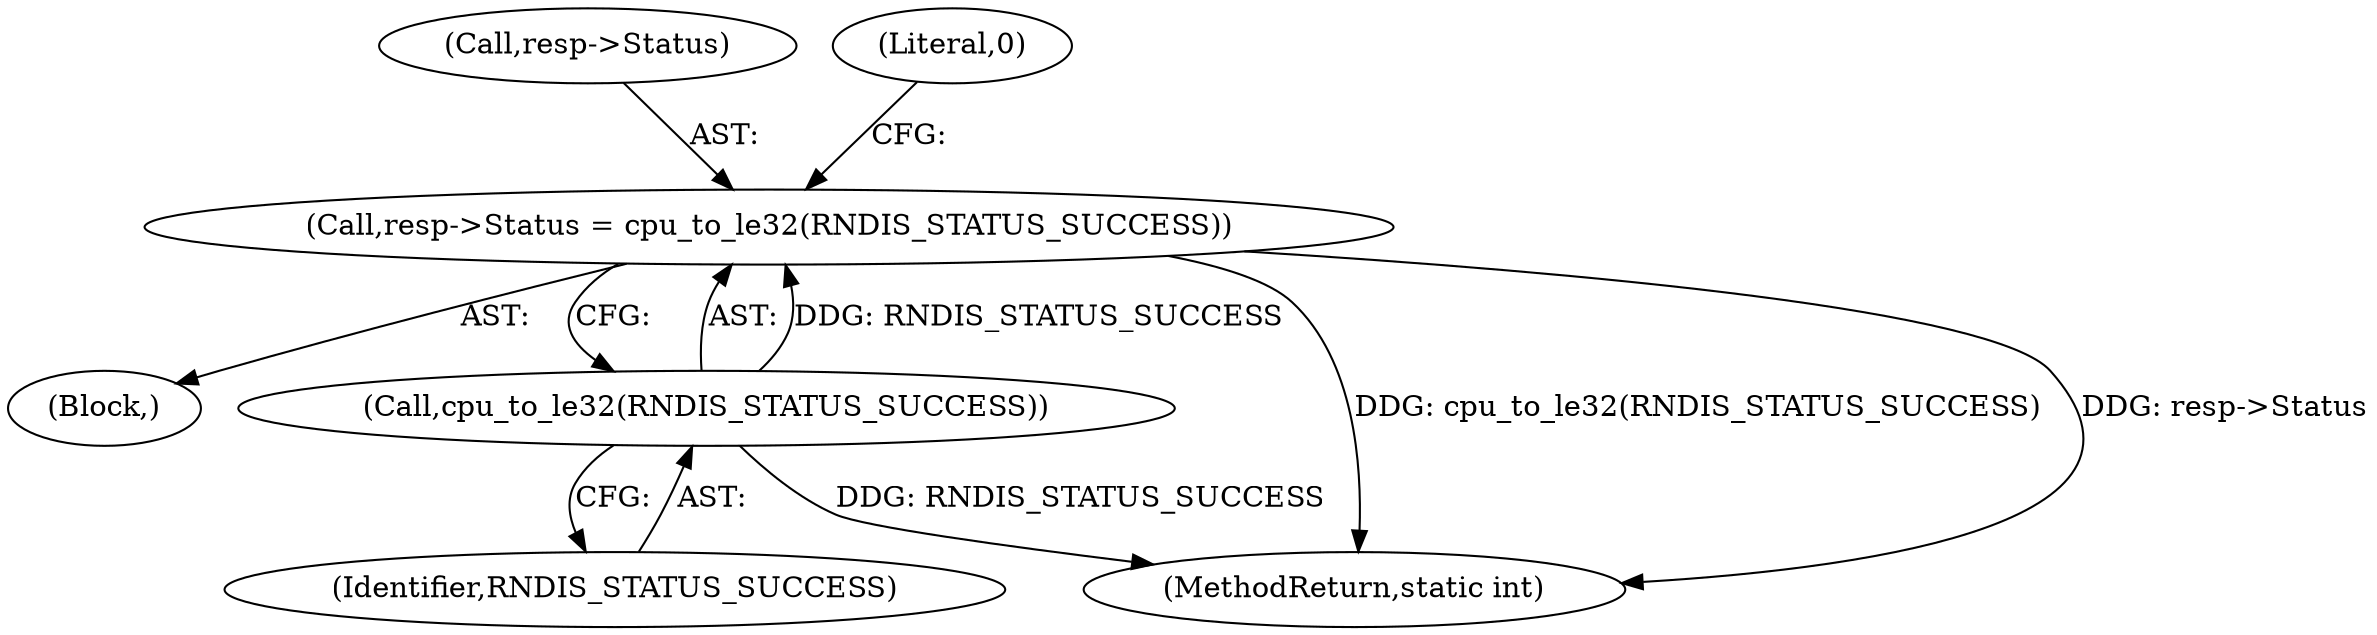 digraph "0_qemu_fe3c546c5ff2a6210f9a4d8561cc64051ca8603e_0@pointer" {
"1000177" [label="(Call,resp->Status = cpu_to_le32(RNDIS_STATUS_SUCCESS))"];
"1000181" [label="(Call,cpu_to_le32(RNDIS_STATUS_SUCCESS))"];
"1000177" [label="(Call,resp->Status = cpu_to_le32(RNDIS_STATUS_SUCCESS))"];
"1000178" [label="(Call,resp->Status)"];
"1000182" [label="(Identifier,RNDIS_STATUS_SUCCESS)"];
"1000105" [label="(Block,)"];
"1000181" [label="(Call,cpu_to_le32(RNDIS_STATUS_SUCCESS))"];
"1000184" [label="(Literal,0)"];
"1000185" [label="(MethodReturn,static int)"];
"1000177" -> "1000105"  [label="AST: "];
"1000177" -> "1000181"  [label="CFG: "];
"1000178" -> "1000177"  [label="AST: "];
"1000181" -> "1000177"  [label="AST: "];
"1000184" -> "1000177"  [label="CFG: "];
"1000177" -> "1000185"  [label="DDG: cpu_to_le32(RNDIS_STATUS_SUCCESS)"];
"1000177" -> "1000185"  [label="DDG: resp->Status"];
"1000181" -> "1000177"  [label="DDG: RNDIS_STATUS_SUCCESS"];
"1000181" -> "1000182"  [label="CFG: "];
"1000182" -> "1000181"  [label="AST: "];
"1000181" -> "1000185"  [label="DDG: RNDIS_STATUS_SUCCESS"];
}
